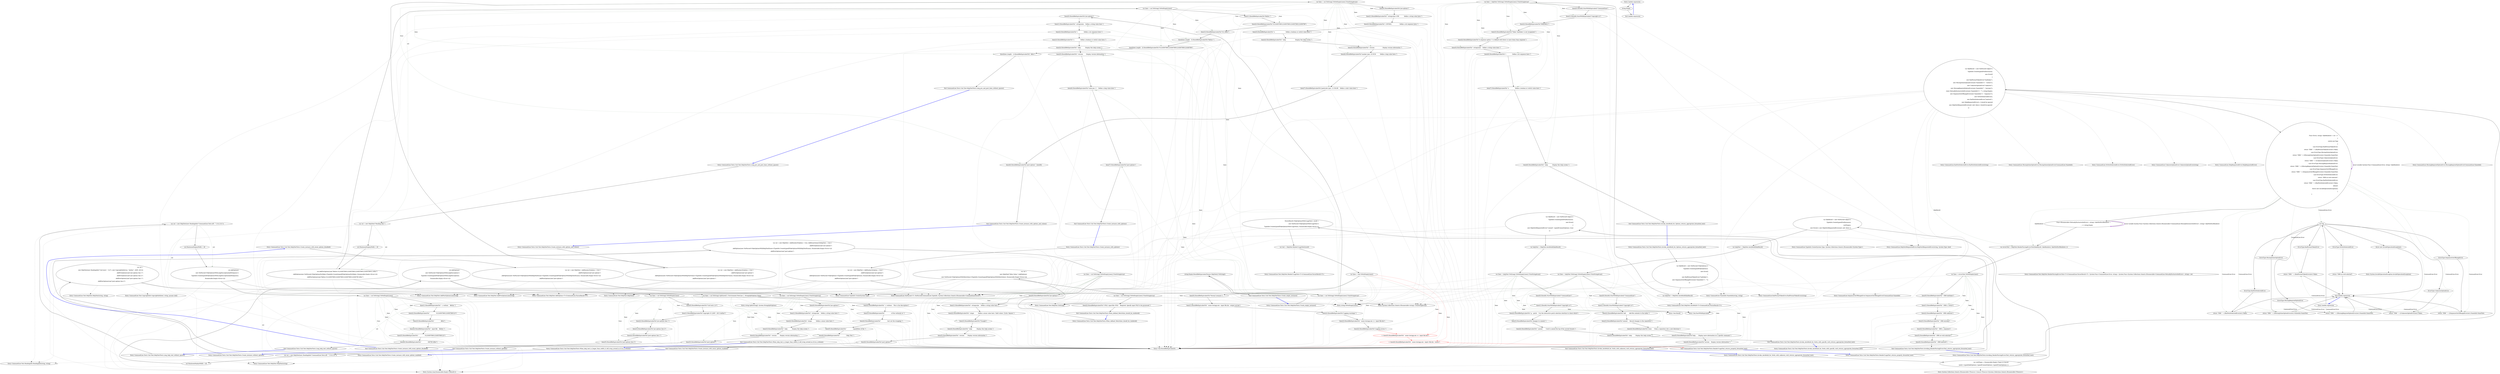 digraph  {
m1_50 [cluster="CommandLine.Tests.Unit.Text.HelpTextTests.Create_instance_with_enum_options_disabled()", file="HelpTextTests.cs", label="Entry CommandLine.Tests.Unit.Text.HelpTextTests.Create_instance_with_enum_options_disabled()", span="93-93"];
m1_51 [cluster="CommandLine.Tests.Unit.Text.HelpTextTests.Create_instance_with_enum_options_disabled()", file="HelpTextTests.cs", label="var sut = new HelpText { AddDashesToOption = true }\r\n                .AddPreOptionsLine(''pre-options'')\r\n                .AddOptions(new NotParsed<FakeOptionsWithHelpTextEnum>(TypeInfo.Create(typeof(FakeOptionsWithHelpTextEnum)), Enumerable.Empty<Error>()))\r\n                .AddPostOptionsLine(''post-options'')", span="97-100"];
m1_52 [cluster="CommandLine.Tests.Unit.Text.HelpTextTests.Create_instance_with_enum_options_disabled()", file="HelpTextTests.cs", label="var lines = sut.ToString().ToNotEmptyLines().TrimStringArray()", span="104-104"];
m1_53 [cluster="CommandLine.Tests.Unit.Text.HelpTextTests.Create_instance_with_enum_options_disabled()", file="HelpTextTests.cs", label="lines[0].ShouldBeEquivalentTo(''pre-options'')", span="105-105"];
m1_54 [cluster="CommandLine.Tests.Unit.Text.HelpTextTests.Create_instance_with_enum_options_disabled()", file="HelpTextTests.cs", label="lines[1].ShouldBeEquivalentTo(''--stringvalue    Define a string value here.'')", span="106-106"];
m1_55 [cluster="CommandLine.Tests.Unit.Text.HelpTextTests.Create_instance_with_enum_options_disabled()", file="HelpTextTests.cs", label="lines[2].ShouldBeEquivalentTo(''--shape          Define a enum value here.'')", span="107-107"];
m1_56 [cluster="CommandLine.Tests.Unit.Text.HelpTextTests.Create_instance_with_enum_options_disabled()", file="HelpTextTests.cs", label="lines[3].ShouldBeEquivalentTo(''--help           Display this help screen.'')", span="108-108"];
m1_57 [cluster="CommandLine.Tests.Unit.Text.HelpTextTests.Create_instance_with_enum_options_disabled()", file="HelpTextTests.cs", label="lines[4].ShouldBeEquivalentTo(''--version        Display version information.'')", span="109-109"];
m1_58 [cluster="CommandLine.Tests.Unit.Text.HelpTextTests.Create_instance_with_enum_options_disabled()", file="HelpTextTests.cs", label="lines[5].ShouldBeEquivalentTo(''post-options'')", span="110-110"];
m1_59 [cluster="CommandLine.Tests.Unit.Text.HelpTextTests.Create_instance_with_enum_options_disabled()", file="HelpTextTests.cs", label="Exit CommandLine.Tests.Unit.Text.HelpTextTests.Create_instance_with_enum_options_disabled()", span="93-93"];
m1_16 [cluster="CommandLine.Text.HelpText.HelpText(string, string)", file="HelpTextTests.cs", label="Entry CommandLine.Text.HelpText.HelpText(string, string)", span="82-82"];
m1_126 [cluster="CommandLine.Text.HelpText.RenderParsingErrorsText<T>(CommandLine.ParserResult<T>, System.Func<CommandLine.Error, string>, System.Func<System.Collections.Generic.IEnumerable<CommandLine.MutuallyExclusiveSetError>, string>, int)", file="HelpTextTests.cs", label="Entry CommandLine.Text.HelpText.RenderParsingErrorsText<T>(CommandLine.ParserResult<T>, System.Func<CommandLine.Error, string>, System.Func<System.Collections.Generic.IEnumerable<CommandLine.MutuallyExclusiveSetError>, string>, int)", span="403-403"];
m1_22 [cluster="CommandLine.Tests.Unit.Text.HelpTextTests.Create_instance_with_options()", file="HelpTextTests.cs", label="Entry CommandLine.Tests.Unit.Text.HelpTextTests.Create_instance_with_options()", span="46-46"];
m1_23 [cluster="CommandLine.Tests.Unit.Text.HelpTextTests.Create_instance_with_options()", file="HelpTextTests.cs", label="var sut = new HelpText { AddDashesToOption = true }\r\n                .AddPreOptionsLine(''pre-options'')\r\n                .AddOptions(new NotParsed<FakeOptions>(TypeInfo.Create(typeof(FakeOptions)), Enumerable.Empty<Error>()))\r\n                .AddPostOptionsLine(''post-options'')", span="50-53"];
m1_24 [cluster="CommandLine.Tests.Unit.Text.HelpTextTests.Create_instance_with_options()", file="HelpTextTests.cs", label="var lines = sut.ToString().ToNotEmptyLines().TrimStringArray()", span="57-57"];
m1_25 [cluster="CommandLine.Tests.Unit.Text.HelpTextTests.Create_instance_with_options()", file="HelpTextTests.cs", label="lines[0].ShouldBeEquivalentTo(''pre-options'')", span="58-58"];
m1_26 [cluster="CommandLine.Tests.Unit.Text.HelpTextTests.Create_instance_with_options()", file="HelpTextTests.cs", label="lines[1].ShouldBeEquivalentTo(''--stringvalue    Define a string value here.'')", span="59-59"];
m1_27 [cluster="CommandLine.Tests.Unit.Text.HelpTextTests.Create_instance_with_options()", file="HelpTextTests.cs", label="lines[2].ShouldBeEquivalentTo(''-i               Define a int sequence here.'')", span="60-60"];
m1_28 [cluster="CommandLine.Tests.Unit.Text.HelpTextTests.Create_instance_with_options()", file="HelpTextTests.cs", label="lines[3].ShouldBeEquivalentTo(''-x               Define a boolean or switch value here.'')", span="61-61"];
m1_29 [cluster="CommandLine.Tests.Unit.Text.HelpTextTests.Create_instance_with_options()", file="HelpTextTests.cs", label="lines[4].ShouldBeEquivalentTo(''--help           Display this help screen.'')", span="62-62"];
m1_30 [cluster="CommandLine.Tests.Unit.Text.HelpTextTests.Create_instance_with_options()", file="HelpTextTests.cs", label="lines[5].ShouldBeEquivalentTo(''--version        Display version information.'')", span="63-63"];
m1_31 [cluster="CommandLine.Tests.Unit.Text.HelpTextTests.Create_instance_with_options()", file="HelpTextTests.cs", label="lines[6].ShouldBeEquivalentTo(''value pos. 0     Define a long value here.'')", span="64-64"];
m1_32 [cluster="CommandLine.Tests.Unit.Text.HelpTextTests.Create_instance_with_options()", file="HelpTextTests.cs", label="lines[7].ShouldBeEquivalentTo(''post-options'')", span="65-65"];
m1_33 [cluster="CommandLine.Tests.Unit.Text.HelpTextTests.Create_instance_with_options()", file="HelpTextTests.cs", label="Exit CommandLine.Tests.Unit.Text.HelpTextTests.Create_instance_with_options()", span="46-46"];
m1_66 [cluster="CommandLine.Tests.Unit.Text.HelpTextTests.When_help_text_is_longer_than_width_it_will_wrap_around_as_if_in_a_column()", file="HelpTextTests.cs", label="Entry CommandLine.Tests.Unit.Text.HelpTextTests.When_help_text_is_longer_than_width_it_will_wrap_around_as_if_in_a_column()", span="131-131"];
m1_67 [cluster="CommandLine.Tests.Unit.Text.HelpTextTests.When_help_text_is_longer_than_width_it_will_wrap_around_as_if_in_a_column()", file="HelpTextTests.cs", label="var sut = new HelpText(new HeadingInfo(''CommandLine.Tests.dll'', ''1.9.4.131''))", span="135-135"];
m1_68 [cluster="CommandLine.Tests.Unit.Text.HelpTextTests.When_help_text_is_longer_than_width_it_will_wrap_around_as_if_in_a_column()", file="HelpTextTests.cs", label="sut.MaximumDisplayWidth = 40", span="136-136"];
m1_69 [cluster="CommandLine.Tests.Unit.Text.HelpTextTests.When_help_text_is_longer_than_width_it_will_wrap_around_as_if_in_a_column()", file="HelpTextTests.cs", label="sut.AddOptions(\r\n                new NotParsed<FakeOptionsWithLongDescription>(\r\n                    TypeInfo.Create(typeof(FakeOptionsWithLongDescription)),\r\n                    Enumerable.Empty<Error>()))", span="137-140"];
m1_70 [cluster="CommandLine.Tests.Unit.Text.HelpTextTests.When_help_text_is_longer_than_width_it_will_wrap_around_as_if_in_a_column()", file="HelpTextTests.cs", label="var lines = sut.ToString().Split(new[] { Environment.NewLine }, StringSplitOptions.None)", span="143-143"];
m1_71 [cluster="CommandLine.Tests.Unit.Text.HelpTextTests.When_help_text_is_longer_than_width_it_will_wrap_around_as_if_in_a_column()", file="HelpTextTests.cs", label="lines[2].ShouldBeEquivalentTo(''  v, verbose    This is the description'')", span="144-144"];
m1_72 [cluster="CommandLine.Tests.Unit.Text.HelpTextTests.When_help_text_is_longer_than_width_it_will_wrap_around_as_if_in_a_column()", file="HelpTextTests.cs", label="lines[3].ShouldBeEquivalentTo(''                of the verbosity to '')", span="146-146"];
m1_73 [cluster="CommandLine.Tests.Unit.Text.HelpTextTests.When_help_text_is_longer_than_width_it_will_wrap_around_as_if_in_a_column()", file="HelpTextTests.cs", label="lines[4].ShouldBeEquivalentTo(''                test out the wrapping '')", span="147-147"];
m1_74 [cluster="CommandLine.Tests.Unit.Text.HelpTextTests.When_help_text_is_longer_than_width_it_will_wrap_around_as_if_in_a_column()", file="HelpTextTests.cs", label="lines[5].ShouldBeEquivalentTo(''                capabilities of the '')", span="148-148"];
m1_75 [cluster="CommandLine.Tests.Unit.Text.HelpTextTests.When_help_text_is_longer_than_width_it_will_wrap_around_as_if_in_a_column()", file="HelpTextTests.cs", label="lines[6].ShouldBeEquivalentTo(''                Help Text.'')", span="149-149"];
m1_76 [cluster="CommandLine.Tests.Unit.Text.HelpTextTests.When_help_text_is_longer_than_width_it_will_wrap_around_as_if_in_a_column()", file="HelpTextTests.cs", label="Exit CommandLine.Tests.Unit.Text.HelpTextTests.When_help_text_is_longer_than_width_it_will_wrap_around_as_if_in_a_column()", span="131-131"];
m1_217 [cluster="CommandLine.Text.HelpText.RenderUsageText<T>(CommandLine.ParserResult<T>)", file="HelpTextTests.cs", label="Entry CommandLine.Text.HelpText.RenderUsageText<T>(CommandLine.ParserResult<T>)", span="439-439"];
m1_78 [cluster="CommandLine.Tests.Unit.Text.HelpTextTests.Long_help_text_without_spaces()", file="HelpTextTests.cs", label="Entry CommandLine.Tests.Unit.Text.HelpTextTests.Long_help_text_without_spaces()", span="154-154"];
m1_79 [cluster="CommandLine.Tests.Unit.Text.HelpTextTests.Long_help_text_without_spaces()", file="HelpTextTests.cs", label="var sut = new HelpText(new HeadingInfo(''CommandLine.Tests.dll'', ''1.9.4.131''))", span="158-158"];
m1_80 [cluster="CommandLine.Tests.Unit.Text.HelpTextTests.Long_help_text_without_spaces()", file="HelpTextTests.cs", label="sut.MaximumDisplayWidth = 40", span="159-159"];
m1_81 [cluster="CommandLine.Tests.Unit.Text.HelpTextTests.Long_help_text_without_spaces()", file="HelpTextTests.cs", label="sut.AddOptions(\r\n                new NotParsed<FakeOptionsWithLongDescriptionAndNoSpaces>(\r\n                    TypeInfo.Create(typeof(FakeOptionsWithLongDescriptionAndNoSpaces)),\r\n                    Enumerable.Empty<Error>()))", span="160-163"];
m1_82 [cluster="CommandLine.Tests.Unit.Text.HelpTextTests.Long_help_text_without_spaces()", file="HelpTextTests.cs", label="var lines = sut.ToString().ToNotEmptyLines()", span="166-166"];
m1_83 [cluster="CommandLine.Tests.Unit.Text.HelpTextTests.Long_help_text_without_spaces()", file="HelpTextTests.cs", label="lines[1].ShouldBeEquivalentTo(''  v, verbose    Before '')", span="167-167"];
m1_84 [cluster="CommandLine.Tests.Unit.Text.HelpTextTests.Long_help_text_without_spaces()", file="HelpTextTests.cs", label="lines[2].ShouldBeEquivalentTo(''                012345678901234567890123'')", span="168-168"];
m1_85 [cluster="CommandLine.Tests.Unit.Text.HelpTextTests.Long_help_text_without_spaces()", file="HelpTextTests.cs", label="lines[3].ShouldBeEquivalentTo(''                After'')", span="169-169"];
m1_86 [cluster="CommandLine.Tests.Unit.Text.HelpTextTests.Long_help_text_without_spaces()", file="HelpTextTests.cs", label="lines[4].ShouldBeEquivalentTo(''  input-file    Before '')", span="170-170"];
m1_87 [cluster="CommandLine.Tests.Unit.Text.HelpTextTests.Long_help_text_without_spaces()", file="HelpTextTests.cs", label="lines[5].ShouldBeEquivalentTo(''                012345678901234567890123'')", span="171-171"];
m1_88 [cluster="CommandLine.Tests.Unit.Text.HelpTextTests.Long_help_text_without_spaces()", file="HelpTextTests.cs", label="lines[6].ShouldBeEquivalentTo(''                456789 After'')", span="172-172"];
m1_89 [cluster="CommandLine.Tests.Unit.Text.HelpTextTests.Long_help_text_without_spaces()", file="HelpTextTests.cs", label="Exit CommandLine.Tests.Unit.Text.HelpTextTests.Long_help_text_without_spaces()", span="154-154"];
m1_190 [cluster="System.Collections.Generic.IEnumerable<TSource>.Concat<TSource>(System.Collections.Generic.IEnumerable<TSource>)", file="HelpTextTests.cs", label="Entry System.Collections.Generic.IEnumerable<TSource>.Concat<TSource>(System.Collections.Generic.IEnumerable<TSource>)", span="0-0"];
m1_116 [cluster="CommandLine.BadFormatTokenError.BadFormatTokenError(string)", file="HelpTextTests.cs", label="Entry CommandLine.BadFormatTokenError.BadFormatTokenError(string)", span="196-196"];
m1_149 [cluster="CommandLine.Tests.Unit.Text.HelpTextTests.Invoke_AutoBuild_for_Options_returns_appropriate_formatted_text()", file="HelpTextTests.cs", label="Entry CommandLine.Tests.Unit.Text.HelpTextTests.Invoke_AutoBuild_for_Options_returns_appropriate_formatted_text()", span="260-260"];
m1_150 [cluster="CommandLine.Tests.Unit.Text.HelpTextTests.Invoke_AutoBuild_for_Options_returns_appropriate_formatted_text()", file="HelpTextTests.cs", label="var fakeResult = new NotParsed<FakeOptions>(\r\n                TypeInfo.Create(typeof(FakeOptions)),\r\n                new Error[]\r\n                    {\r\n                        new BadFormatTokenError(''badtoken''),\r\n                        new SequenceOutOfRangeError(new NameInfo(''i'', ''''))\r\n                    })", span="263-269"];
m1_151 [cluster="CommandLine.Tests.Unit.Text.HelpTextTests.Invoke_AutoBuild_for_Options_returns_appropriate_formatted_text()", file="HelpTextTests.cs", label="var helpText = HelpText.AutoBuild(fakeResult)", span="272-272"];
m1_152 [cluster="CommandLine.Tests.Unit.Text.HelpTextTests.Invoke_AutoBuild_for_Options_returns_appropriate_formatted_text()", file="HelpTextTests.cs", label="var lines = helpText.ToString().ToNotEmptyLines().TrimStringArray()", span="275-275"];
m1_153 [cluster="CommandLine.Tests.Unit.Text.HelpTextTests.Invoke_AutoBuild_for_Options_returns_appropriate_formatted_text()", file="HelpTextTests.cs", label="lines[0].Should().StartWithEquivalent(''CommandLine'')", span="276-276"];
m1_154 [cluster="CommandLine.Tests.Unit.Text.HelpTextTests.Invoke_AutoBuild_for_Options_returns_appropriate_formatted_text()", file="HelpTextTests.cs", label="lines[1].Should().StartWithEquivalent(''Copyright (c)'')", span="277-277"];
m1_155 [cluster="CommandLine.Tests.Unit.Text.HelpTextTests.Invoke_AutoBuild_for_Options_returns_appropriate_formatted_text()", file="HelpTextTests.cs", label="lines[2].ShouldBeEquivalentTo(''ERROR(S):'')", span="278-278"];
m1_156 [cluster="CommandLine.Tests.Unit.Text.HelpTextTests.Invoke_AutoBuild_for_Options_returns_appropriate_formatted_text()", file="HelpTextTests.cs", label="lines[3].ShouldBeEquivalentTo(''Token 'badtoken' is not recognized.'')", span="279-279"];
m1_157 [cluster="CommandLine.Tests.Unit.Text.HelpTextTests.Invoke_AutoBuild_for_Options_returns_appropriate_formatted_text()", file="HelpTextTests.cs", label="lines[4].ShouldBeEquivalentTo(''A sequence option 'i' is defined with fewer or more items than required.'')", span="280-280"];
m1_158 [cluster="CommandLine.Tests.Unit.Text.HelpTextTests.Invoke_AutoBuild_for_Options_returns_appropriate_formatted_text()", file="HelpTextTests.cs", label="lines[5].ShouldBeEquivalentTo(''--stringvalue    Define a string value here.'')", span="281-281"];
m1_159 [cluster="CommandLine.Tests.Unit.Text.HelpTextTests.Invoke_AutoBuild_for_Options_returns_appropriate_formatted_text()", file="HelpTextTests.cs", label="lines[6].ShouldBeEquivalentTo(''-i               Define a int sequence here.'')", span="282-282"];
m1_160 [cluster="CommandLine.Tests.Unit.Text.HelpTextTests.Invoke_AutoBuild_for_Options_returns_appropriate_formatted_text()", file="HelpTextTests.cs", label="lines[7].ShouldBeEquivalentTo(''-x               Define a boolean or switch value here.'')", span="283-283"];
m1_161 [cluster="CommandLine.Tests.Unit.Text.HelpTextTests.Invoke_AutoBuild_for_Options_returns_appropriate_formatted_text()", file="HelpTextTests.cs", label="lines[8].ShouldBeEquivalentTo(''--help           Display this help screen.'')", span="284-284"];
m1_162 [cluster="CommandLine.Tests.Unit.Text.HelpTextTests.Invoke_AutoBuild_for_Options_returns_appropriate_formatted_text()", file="HelpTextTests.cs", label="Exit CommandLine.Tests.Unit.Text.HelpTextTests.Invoke_AutoBuild_for_Options_returns_appropriate_formatted_text()", span="260-260"];
m1_192 [cluster="CommandLine.Tests.Unit.Text.HelpTextTests.Create_instance_with_options_and_values()", file="HelpTextTests.cs", label="Entry CommandLine.Tests.Unit.Text.HelpTextTests.Create_instance_with_options_and_values()", span="342-342"];
m1_193 [cluster="CommandLine.Tests.Unit.Text.HelpTextTests.Create_instance_with_options_and_values()", file="HelpTextTests.cs", label="var sut = new HelpText { AddDashesToOption = true }\r\n                .AddPreOptionsLine(''pre-options'')\r\n                .AddOptions(new NotParsed<FakeOptionsWithHelpTextValue>(TypeInfo.Create(typeof(FakeOptionsWithHelpTextValue)), Enumerable.Empty<Error>()))\r\n                .AddPostOptionsLine(''post-options'')", span="346-349"];
m1_194 [cluster="CommandLine.Tests.Unit.Text.HelpTextTests.Create_instance_with_options_and_values()", file="HelpTextTests.cs", label="var lines = sut.ToString().ToNotEmptyLines().TrimStringArray()", span="353-353"];
m1_195 [cluster="CommandLine.Tests.Unit.Text.HelpTextTests.Create_instance_with_options_and_values()", file="HelpTextTests.cs", label="lines[0].ShouldBeEquivalentTo(''pre-options'')", span="354-354"];
m1_196 [cluster="CommandLine.Tests.Unit.Text.HelpTextTests.Create_instance_with_options_and_values()", file="HelpTextTests.cs", label="lines[1].ShouldBeEquivalentTo(''--stringvalue=STR            Define a string value here.'')", span="355-355"];
m1_197 [cluster="CommandLine.Tests.Unit.Text.HelpTextTests.Create_instance_with_options_and_values()", file="HelpTextTests.cs", label="lines[2].ShouldBeEquivalentTo(''-i INTSEQ                    Define a int sequence here.'')", span="356-356"];
m1_198 [cluster="CommandLine.Tests.Unit.Text.HelpTextTests.Create_instance_with_options_and_values()", file="HelpTextTests.cs", label="lines[3].ShouldBeEquivalentTo(''-x                           Define a boolean or switch value here.'')", span="357-357"];
m1_199 [cluster="CommandLine.Tests.Unit.Text.HelpTextTests.Create_instance_with_options_and_values()", file="HelpTextTests.cs", label="lines[4].ShouldBeEquivalentTo(''--help                       Display this help screen.'')", span="358-358"];
m1_200 [cluster="CommandLine.Tests.Unit.Text.HelpTextTests.Create_instance_with_options_and_values()", file="HelpTextTests.cs", label="lines[5].ShouldBeEquivalentTo(''--version                    Display version information.'')", span="359-359"];
m1_201 [cluster="CommandLine.Tests.Unit.Text.HelpTextTests.Create_instance_with_options_and_values()", file="HelpTextTests.cs", label="lines[6].ShouldBeEquivalentTo(''number (pos. 0) NUM          Define a long value here.'')", span="360-360"];
m1_202 [cluster="CommandLine.Tests.Unit.Text.HelpTextTests.Create_instance_with_options_and_values()", file="HelpTextTests.cs", label="lines[7].ShouldBeEquivalentTo(''paintcolor (pos. 1) COLOR    Define a color value here.'')", span="361-361"];
m1_203 [cluster="CommandLine.Tests.Unit.Text.HelpTextTests.Create_instance_with_options_and_values()", file="HelpTextTests.cs", label="lines[8].ShouldBeEquivalentTo(''post-options'', lines[8])", span="362-362"];
m1_204 [cluster="CommandLine.Tests.Unit.Text.HelpTextTests.Create_instance_with_options_and_values()", file="HelpTextTests.cs", label="Exit CommandLine.Tests.Unit.Text.HelpTextTests.Create_instance_with_options_and_values()", span="342-342"];
m1_39 [cluster="CommandLine.Tests.Unit.Text.HelpTextTests.Create_instance_with_enum_options_enabled()", file="HelpTextTests.cs", label="Entry CommandLine.Tests.Unit.Text.HelpTextTests.Create_instance_with_enum_options_enabled()", span="70-70"];
m1_40 [cluster="CommandLine.Tests.Unit.Text.HelpTextTests.Create_instance_with_enum_options_enabled()", file="HelpTextTests.cs", label="var sut = new HelpText { AddDashesToOption = true, AddEnumValuesToHelpText = true }\r\n                .AddPreOptionsLine(''pre-options'')\r\n                .AddOptions(new NotParsed<FakeOptionsWithHelpTextEnum>(TypeInfo.Create(typeof(FakeOptionsWithHelpTextEnum)), Enumerable.Empty<Error>()))\r\n                .AddPostOptionsLine(''post-options'')", span="74-77"];
m1_41 [cluster="CommandLine.Tests.Unit.Text.HelpTextTests.Create_instance_with_enum_options_enabled()", file="HelpTextTests.cs", label="var lines = sut.ToString().ToNotEmptyLines().TrimStringArray()", span="81-81"];
m1_42 [cluster="CommandLine.Tests.Unit.Text.HelpTextTests.Create_instance_with_enum_options_enabled()", file="HelpTextTests.cs", label="lines[0].ShouldBeEquivalentTo(''pre-options'')", span="82-82"];
m1_43 [cluster="CommandLine.Tests.Unit.Text.HelpTextTests.Create_instance_with_enum_options_enabled()", file="HelpTextTests.cs", label="lines[1].ShouldBeEquivalentTo(''--stringvalue    Define a string value here.'')", span="83-83"];
m1_44 [cluster="CommandLine.Tests.Unit.Text.HelpTextTests.Create_instance_with_enum_options_enabled()", file="HelpTextTests.cs", label="lines[2].ShouldBeEquivalentTo(''--shape          Define a enum value here. Valid values: Circle, Square,'')", span="84-84"];
m1_45 [cluster="CommandLine.Tests.Unit.Text.HelpTextTests.Create_instance_with_enum_options_enabled()", file="HelpTextTests.cs", label="lines[3].ShouldBeEquivalentTo(''Triangle'')", span="85-85"];
m1_46 [cluster="CommandLine.Tests.Unit.Text.HelpTextTests.Create_instance_with_enum_options_enabled()", file="HelpTextTests.cs", label="lines[4].ShouldBeEquivalentTo(''--help           Display this help screen.'')", span="86-86"];
m1_47 [cluster="CommandLine.Tests.Unit.Text.HelpTextTests.Create_instance_with_enum_options_enabled()", file="HelpTextTests.cs", label="lines[5].ShouldBeEquivalentTo(''--version        Display version information.'')", span="87-87"];
m1_48 [cluster="CommandLine.Tests.Unit.Text.HelpTextTests.Create_instance_with_enum_options_enabled()", file="HelpTextTests.cs", label="lines[6].ShouldBeEquivalentTo(''post-options'')", span="88-88"];
m1_49 [cluster="CommandLine.Tests.Unit.Text.HelpTextTests.Create_instance_with_enum_options_enabled()", file="HelpTextTests.cs", label="Exit CommandLine.Tests.Unit.Text.HelpTextTests.Create_instance_with_enum_options_enabled()", span="70-70"];
m1_120 [cluster="CommandLine.MissingRequiredOptionError.MissingRequiredOptionError(CommandLine.NameInfo)", file="HelpTextTests.cs", label="Entry CommandLine.MissingRequiredOptionError.MissingRequiredOptionError(CommandLine.NameInfo)", span="291-291"];
m1_90 [cluster="CommandLine.Tests.Unit.Text.HelpTextTests.Long_pre_and_post_lines_without_spaces()", file="HelpTextTests.cs", label="Entry CommandLine.Tests.Unit.Text.HelpTextTests.Long_pre_and_post_lines_without_spaces()", span="177-177"];
m1_91 [cluster="CommandLine.Tests.Unit.Text.HelpTextTests.Long_pre_and_post_lines_without_spaces()", file="HelpTextTests.cs", label="var sut = new HelpText(''Heading Info.'')", span="181-181"];
m1_92 [cluster="CommandLine.Tests.Unit.Text.HelpTextTests.Long_pre_and_post_lines_without_spaces()", file="HelpTextTests.cs", label="sut.MaximumDisplayWidth = 40", span="182-182"];
m1_93 [cluster="CommandLine.Tests.Unit.Text.HelpTextTests.Long_pre_and_post_lines_without_spaces()", file="HelpTextTests.cs", label="sut.AddPreOptionsLine(''Before 0123456789012345678901234567890123456789012 After'')\r\n                .AddOptions(new NotParsed<FakeOptionsForHelp>(TypeInfo.Create(typeof(FakeOptionsForHelp)), Enumerable.Empty<Error>()))\r\n                .AddPostOptionsLine(''Before 0123456789012345678901234567890123456789 After'')", span="183-185"];
m1_94 [cluster="CommandLine.Tests.Unit.Text.HelpTextTests.Long_pre_and_post_lines_without_spaces()", file="HelpTextTests.cs", label="var lines = sut.ToString().ToNotEmptyLines()", span="188-188"];
m1_95 [cluster="CommandLine.Tests.Unit.Text.HelpTextTests.Long_pre_and_post_lines_without_spaces()", file="HelpTextTests.cs", label="lines[1].ShouldBeEquivalentTo(''Before '')", span="189-189"];
m1_96 [cluster="CommandLine.Tests.Unit.Text.HelpTextTests.Long_pre_and_post_lines_without_spaces()", file="HelpTextTests.cs", label="lines[2].ShouldBeEquivalentTo(''0123456789012345678901234567890123456789'')", span="190-190"];
m1_97 [cluster="CommandLine.Tests.Unit.Text.HelpTextTests.Long_pre_and_post_lines_without_spaces()", file="HelpTextTests.cs", label="lines[3].ShouldBeEquivalentTo(''012 After'')", span="191-191"];
m1_98 [cluster="CommandLine.Tests.Unit.Text.HelpTextTests.Long_pre_and_post_lines_without_spaces()", file="HelpTextTests.cs", label="lines[lines.Length - 3].ShouldBeEquivalentTo(''Before '')", span="192-192"];
m1_99 [cluster="CommandLine.Tests.Unit.Text.HelpTextTests.Long_pre_and_post_lines_without_spaces()", file="HelpTextTests.cs", label="lines[lines.Length - 2].ShouldBeEquivalentTo(''0123456789012345678901234567890123456789'')", span="193-193"];
m1_100 [cluster="CommandLine.Tests.Unit.Text.HelpTextTests.Long_pre_and_post_lines_without_spaces()", file="HelpTextTests.cs", label="lines[lines.Length - 1].ShouldBeEquivalentTo('' After'')", span="194-194"];
m1_101 [cluster="CommandLine.Tests.Unit.Text.HelpTextTests.Long_pre_and_post_lines_without_spaces()", file="HelpTextTests.cs", label="Exit CommandLine.Tests.Unit.Text.HelpTextTests.Long_pre_and_post_lines_without_spaces()", span="177-177"];
m1_177 [cluster="CommandLine.Tests.Unit.Text.HelpTextTests.Invoke_AutoBuild_for_Verbs_with_unknown_verb_returns_appropriate_formatted_text()", file="HelpTextTests.cs", label="Entry CommandLine.Tests.Unit.Text.HelpTextTests.Invoke_AutoBuild_for_Verbs_with_unknown_verb_returns_appropriate_formatted_text()", span="315-315"];
m1_178 [cluster="CommandLine.Tests.Unit.Text.HelpTextTests.Invoke_AutoBuild_for_Verbs_with_unknown_verb_returns_appropriate_formatted_text()", file="HelpTextTests.cs", label="var verbTypes = Enumerable.Empty<Type>().Concat(\r\n                new[] { typeof(AddOptions), typeof(CommitOptions), typeof(CloneOptions) })", span="318-319"];
m1_179 [cluster="CommandLine.Tests.Unit.Text.HelpTextTests.Invoke_AutoBuild_for_Verbs_with_unknown_verb_returns_appropriate_formatted_text()", file="HelpTextTests.cs", label="var fakeResult = new NotParsed<object>(\r\n                TypeInfo.Create(typeof(NullInstance),\r\n                    verbTypes),\r\n                new Error[] { new HelpVerbRequestedError(null, null, false) })", span="320-323"];
m1_180 [cluster="CommandLine.Tests.Unit.Text.HelpTextTests.Invoke_AutoBuild_for_Verbs_with_unknown_verb_returns_appropriate_formatted_text()", file="HelpTextTests.cs", label="var helpText = HelpText.AutoBuild(fakeResult)", span="326-326"];
m1_181 [cluster="CommandLine.Tests.Unit.Text.HelpTextTests.Invoke_AutoBuild_for_Verbs_with_unknown_verb_returns_appropriate_formatted_text()", file="HelpTextTests.cs", label="var lines = helpText.ToString().ToNotEmptyLines().TrimStringArray()", span="329-329"];
m1_182 [cluster="CommandLine.Tests.Unit.Text.HelpTextTests.Invoke_AutoBuild_for_Verbs_with_unknown_verb_returns_appropriate_formatted_text()", file="HelpTextTests.cs", label="lines[0].Should().StartWithEquivalent(''CommandLine'')", span="331-331"];
m1_183 [cluster="CommandLine.Tests.Unit.Text.HelpTextTests.Invoke_AutoBuild_for_Verbs_with_unknown_verb_returns_appropriate_formatted_text()", file="HelpTextTests.cs", label="lines[1].Should().StartWithEquivalent(''Copyright (c)'')", span="332-332"];
m1_184 [cluster="CommandLine.Tests.Unit.Text.HelpTextTests.Invoke_AutoBuild_for_Verbs_with_unknown_verb_returns_appropriate_formatted_text()", file="HelpTextTests.cs", label="lines[2].ShouldBeEquivalentTo(''add        Add file contents to the index.'')", span="333-333"];
m1_185 [cluster="CommandLine.Tests.Unit.Text.HelpTextTests.Invoke_AutoBuild_for_Verbs_with_unknown_verb_returns_appropriate_formatted_text()", file="HelpTextTests.cs", label="lines[3].ShouldBeEquivalentTo(''commit     Record changes to the repository.'')", span="334-334"];
m1_186 [cluster="CommandLine.Tests.Unit.Text.HelpTextTests.Invoke_AutoBuild_for_Verbs_with_unknown_verb_returns_appropriate_formatted_text()", file="HelpTextTests.cs", label="lines[4].ShouldBeEquivalentTo(''clone      Clone a repository into a new directory.'')", span="335-335"];
m1_187 [cluster="CommandLine.Tests.Unit.Text.HelpTextTests.Invoke_AutoBuild_for_Verbs_with_unknown_verb_returns_appropriate_formatted_text()", file="HelpTextTests.cs", label="lines[5].ShouldBeEquivalentTo(''help       Display more information on a specific command.'')", span="336-336"];
m1_188 [cluster="CommandLine.Tests.Unit.Text.HelpTextTests.Invoke_AutoBuild_for_Verbs_with_unknown_verb_returns_appropriate_formatted_text()", file="HelpTextTests.cs", label="lines[6].ShouldBeEquivalentTo(''version    Display version information.'')", span="337-337"];
m1_189 [cluster="CommandLine.Tests.Unit.Text.HelpTextTests.Invoke_AutoBuild_for_Verbs_with_unknown_verb_returns_appropriate_formatted_text()", file="HelpTextTests.cs", label="Exit CommandLine.Tests.Unit.Text.HelpTextTests.Invoke_AutoBuild_for_Verbs_with_unknown_verb_returns_appropriate_formatted_text()", span="315-315"];
m1_0 [cluster="CommandLine.Tests.Unit.Text.HelpTextTests.Create_empty_instance()", file="HelpTextTests.cs", label="Entry CommandLine.Tests.Unit.Text.HelpTextTests.Create_empty_instance()", span="16-16"];
m1_1 [cluster="CommandLine.Tests.Unit.Text.HelpTextTests.Create_empty_instance()", file="HelpTextTests.cs", label="string.Empty.ShouldBeEquivalentTo(new HelpText().ToString())", span="18-18"];
m1_2 [cluster="CommandLine.Tests.Unit.Text.HelpTextTests.Create_empty_instance()", file="HelpTextTests.cs", label="Exit CommandLine.Tests.Unit.Text.HelpTextTests.Create_empty_instance()", span="16-16"];
m1_145 [cluster="System.InvalidOperationException.InvalidOperationException()", file="HelpTextTests.cs", label="Entry System.InvalidOperationException.InvalidOperationException()", span="0-0"];
m1_36 [cluster="System.Linq.Enumerable.Empty<TResult>()", file="HelpTextTests.cs", label="Entry System.Linq.Enumerable.Empty<TResult>()", span="0-0"];
m1_38 [cluster="System.Collections.Generic.IEnumerable<string>.TrimStringArray()", file="HelpTextTests.cs", label="Entry System.Collections.Generic.IEnumerable<string>.TrimStringArray()", span="15-15"];
m1_34 [cluster="CommandLine.NotParsed<T>.NotParsed(CommandLine.TypeInfo, System.Collections.Generic.IEnumerable<CommandLine.Error>)", file="HelpTextTests.cs", label="Entry CommandLine.NotParsed<T>.NotParsed(CommandLine.TypeInfo, System.Collections.Generic.IEnumerable<CommandLine.Error>)", span="163-163"];
m1_123 [cluster="CommandLine.BadVerbSelectedError.BadVerbSelectedError(string)", file="HelpTextTests.cs", label="Entry CommandLine.BadVerbSelectedError.BadVerbSelectedError(string)", span="357-357"];
m1_3 [cluster="CommandLine.Text.HelpText.HelpText()", file="HelpTextTests.cs", label="Entry CommandLine.Text.HelpText.HelpText()", span="36-36"];
m1_60 [cluster="CommandLine.Tests.Unit.Text.HelpTextTests.When_defined_MetaValue_should_be_rendered()", file="HelpTextTests.cs", label="Entry CommandLine.Tests.Unit.Text.HelpTextTests.When_defined_MetaValue_should_be_rendered()", span="115-115"];
m1_61 [cluster="CommandLine.Tests.Unit.Text.HelpTextTests.When_defined_MetaValue_should_be_rendered()", file="HelpTextTests.cs", label="var sut =\r\n                new HelpText(''Meta Value.'').AddOptions(\r\n                    new NotParsed<FakeOptionsWithMetaValue>(TypeInfo.Create(typeof(FakeOptionsWithMetaValue)), Enumerable.Empty<Error>()))", span="119-121"];
m1_62 [cluster="CommandLine.Tests.Unit.Text.HelpTextTests.When_defined_MetaValue_should_be_rendered()", file="HelpTextTests.cs", label="var lines = sut.ToString().ToNotEmptyLines().TrimStringArray()", span="124-124"];
m1_63 [cluster="CommandLine.Tests.Unit.Text.HelpTextTests.When_defined_MetaValue_should_be_rendered()", file="HelpTextTests.cs", label="lines[2].ShouldBeEquivalentTo(''i FILE, input-file=FILE    Required. Specify input FILE to be processed.'')", span="126-126"];
m1_64 [cluster="CommandLine.Tests.Unit.Text.HelpTextTests.When_defined_MetaValue_should_be_rendered()", file="HelpTextTests.cs", label="Exit CommandLine.Tests.Unit.Text.HelpTextTests.When_defined_MetaValue_should_be_rendered()", span="115-115"];
m1_19 [cluster="CommandLine.Text.HelpText.AddPreOptionsLine(string)", file="HelpTextTests.cs", label="Entry CommandLine.Text.HelpText.AddPreOptionsLine(string)", span="316-316"];
m1_125 [cluster="CommandLine.HelpVerbRequestedError.HelpVerbRequestedError(string, System.Type, bool)", file="HelpTextTests.cs", label="Entry CommandLine.HelpVerbRequestedError.HelpVerbRequestedError(string, System.Type, bool)", span="383-383"];
m1_205 [cluster="CommandLine.Tests.Unit.Text.HelpTextTests.RenderUsageText_returns_properly_formatted_text()", file="HelpTextTests.cs", label="Entry CommandLine.Tests.Unit.Text.HelpTextTests.RenderUsageText_returns_properly_formatted_text()", span="367-367"];
m1_206 [cluster="CommandLine.Tests.Unit.Text.HelpTextTests.RenderUsageText_returns_properly_formatted_text()", file="HelpTextTests.cs", label="ParserResult<FakeOptionsWithUsageText> result =\r\n                new NotParsed<FakeOptionsWithUsageText>(\r\n                    TypeInfo.Create(typeof(FakeOptionsWithUsageText)), Enumerable.Empty<Error>())", span="370-372"];
m1_207 [cluster="CommandLine.Tests.Unit.Text.HelpTextTests.RenderUsageText_returns_properly_formatted_text()", file="HelpTextTests.cs", label="var text = HelpText.RenderUsageText(result)", span="375-375"];
m1_208 [cluster="CommandLine.Tests.Unit.Text.HelpTextTests.RenderUsageText_returns_properly_formatted_text()", file="HelpTextTests.cs", label="var lines = text.ToNotEmptyLines()", span="378-378"];
m1_209 [cluster="CommandLine.Tests.Unit.Text.HelpTextTests.RenderUsageText_returns_properly_formatted_text()", file="HelpTextTests.cs", label="lines[0].ShouldBeEquivalentTo(''Normal scenario:'')", span="381-381"];
m1_210 [cluster="CommandLine.Tests.Unit.Text.HelpTextTests.RenderUsageText_returns_properly_formatted_text()", file="HelpTextTests.cs", label="lines[1].ShouldBeEquivalentTo(''  mono testapp.exe --input file.bin --output out.bin'')", span="382-382"];
m1_211 [cluster="CommandLine.Tests.Unit.Text.HelpTextTests.RenderUsageText_returns_properly_formatted_text()", file="HelpTextTests.cs", label="lines[2].ShouldBeEquivalentTo(''Logging warnings:'')", span="383-383"];
m1_212 [cluster="CommandLine.Tests.Unit.Text.HelpTextTests.RenderUsageText_returns_properly_formatted_text()", file="HelpTextTests.cs", label="lines[3].ShouldBeEquivalentTo(''  mono testapp.exe -w --input file.bin'')", span="384-384"];
m1_213 [cluster="CommandLine.Tests.Unit.Text.HelpTextTests.RenderUsageText_returns_properly_formatted_text()", file="HelpTextTests.cs", label="lines[4].ShouldBeEquivalentTo(''Logging errors:'')", span="385-385"];
m1_214 [cluster="CommandLine.Tests.Unit.Text.HelpTextTests.RenderUsageText_returns_properly_formatted_text()", color=red, community=0, file="HelpTextTests.cs", label="-1: lines[5].ShouldBeEquivalentTo(''  mono testapp.exe -w --input file.bin'')", span="386-386"];
m1_215 [cluster="CommandLine.Tests.Unit.Text.HelpTextTests.RenderUsageText_returns_properly_formatted_text()", color=red, community=0, file="HelpTextTests.cs", label="-1: lines[6].ShouldBeEquivalentTo(''  mono testapp.exe --input=file.bin --warns'')", span="387-387"];
m1_216 [cluster="CommandLine.Tests.Unit.Text.HelpTextTests.RenderUsageText_returns_properly_formatted_text()", file="HelpTextTests.cs", label="Exit CommandLine.Tests.Unit.Text.HelpTextTests.RenderUsageText_returns_properly_formatted_text()", span="367-367"];
m1_121 [cluster="CommandLine.SequenceOutOfRangeError.SequenceOutOfRangeError(CommandLine.NameInfo)", file="HelpTextTests.cs", label="Entry CommandLine.SequenceOutOfRangeError.SequenceOutOfRangeError(CommandLine.NameInfo)", span="335-335"];
m1_37 [cluster="CommandLine.Text.HelpText.AddOptions<T>(CommandLine.ParserResult<T>)", file="HelpTextTests.cs", label="Entry CommandLine.Text.HelpText.AddOptions<T>(CommandLine.ParserResult<T>)", span="336-336"];
m1_146 [cluster="lambda expression", file="HelpTextTests.cs", label="Entry lambda expression", span="241-241"];
m1_128 [cluster="lambda expression", file="HelpTextTests.cs", label="err.Tag", span="220-220"];
m1_130 [cluster="lambda expression", file="HelpTextTests.cs", label="return ''ERR '' + ((BadFormatTokenError)err).Token;", span="223-223"];
m1_132 [cluster="lambda expression", file="HelpTextTests.cs", label="return ''ERR '' + ((MissingValueOptionError)err).NameInfo.NameText;", span="225-225"];
m1_134 [cluster="lambda expression", file="HelpTextTests.cs", label="return ''ERR '' + ((UnknownOptionError)err).Token;", span="227-227"];
m1_136 [cluster="lambda expression", file="HelpTextTests.cs", label="return ''ERR '' + ((MissingRequiredOptionError)err).NameInfo.NameText;", span="229-229"];
m1_138 [cluster="lambda expression", file="HelpTextTests.cs", label="return ''ERR '' + ((SequenceOutOfRangeError)err).NameInfo.NameText;", span="231-231"];
m1_142 [cluster="lambda expression", file="HelpTextTests.cs", label="return ''ERR '' + ((BadVerbSelectedError)err).Token;", span="235-235"];
m1_127 [cluster="lambda expression", file="HelpTextTests.cs", label="Entry lambda expression", span="218-239"];
m1_129 [cluster="lambda expression", file="HelpTextTests.cs", label="ErrorType.BadFormatTokenError", span="222-222"];
m1_131 [cluster="lambda expression", file="HelpTextTests.cs", label="ErrorType.MissingValueOptionError", span="224-224"];
m1_133 [cluster="lambda expression", file="HelpTextTests.cs", label="ErrorType.UnknownOptionError", span="226-226"];
m1_135 [cluster="lambda expression", file="HelpTextTests.cs", label="ErrorType.MissingRequiredOptionError", span="228-228"];
m1_137 [cluster="lambda expression", file="HelpTextTests.cs", label="ErrorType.SequenceOutOfRangeError", span="230-230"];
m1_139 [cluster="lambda expression", file="HelpTextTests.cs", label="ErrorType.NoVerbSelectedError", span="232-232"];
m1_141 [cluster="lambda expression", file="HelpTextTests.cs", label="ErrorType.BadVerbSelectedError", span="234-234"];
m1_143 [cluster="lambda expression", file="HelpTextTests.cs", label="throw new InvalidOperationException();", span="237-237"];
m1_140 [cluster="lambda expression", file="HelpTextTests.cs", label="return ''ERR no-verb-selected'';", span="233-233"];
m1_144 [cluster="lambda expression", file="HelpTextTests.cs", label="Exit lambda expression", span="218-239"];
m1_147 [cluster="lambda expression", file="HelpTextTests.cs", label="string.Empty", span="241-241"];
m1_148 [cluster="lambda expression", file="HelpTextTests.cs", label="Exit lambda expression", span="241-241"];
m1_191 [cluster="CommandLine.TypeInfo.Create(System.Type, System.Collections.Generic.IEnumerable<System.Type>)", file="HelpTextTests.cs", label="Entry CommandLine.TypeInfo.Create(System.Type, System.Collections.Generic.IEnumerable<System.Type>)", span="34-34"];
m1_35 [cluster="CommandLine.TypeInfo.Create(System.Type)", file="HelpTextTests.cs", label="Entry CommandLine.TypeInfo.Create(System.Type)", span="29-29"];
m1_65 [cluster="CommandLine.Text.HelpText.HelpText(string)", file="HelpTextTests.cs", label="Entry CommandLine.Text.HelpText.HelpText(string)", span="59-59"];
m1_117 [cluster="CommandLine.MissingValueOptionError.MissingValueOptionError(CommandLine.NameInfo)", file="HelpTextTests.cs", label="Entry CommandLine.MissingValueOptionError.MissingValueOptionError(CommandLine.NameInfo)", span="269-269"];
m1_164 [cluster="Unk.Should", file="HelpTextTests.cs", label="Entry Unk.Should", span=""];
m1_4 [cluster="CommandLine.Text.HelpText.ToString()", file="HelpTextTests.cs", label="Entry CommandLine.Text.HelpText.ToString()", span="496-496"];
m1_165 [cluster="Unk.StartWithEquivalent", file="HelpTextTests.cs", label="Entry Unk.StartWithEquivalent", span=""];
m1_163 [cluster="CommandLine.Text.HelpText.AutoBuild<T>(CommandLine.ParserResult<T>)", file="HelpTextTests.cs", label="Entry CommandLine.Text.HelpText.AutoBuild<T>(CommandLine.ParserResult<T>)", span="251-251"];
m1_122 [cluster="CommandLine.NoVerbSelectedError.NoVerbSelectedError()", file="HelpTextTests.cs", label="Entry CommandLine.NoVerbSelectedError.NoVerbSelectedError()", span="421-421"];
m1_17 [cluster="CommandLine.Text.HeadingInfo.HeadingInfo(string, string)", file="HelpTextTests.cs", label="Entry CommandLine.Text.HeadingInfo.HeadingInfo(string, string)", span="27-27"];
m1_119 [cluster="CommandLine.UnknownOptionError.UnknownOptionError(string)", file="HelpTextTests.cs", label="Entry CommandLine.UnknownOptionError.UnknownOptionError(string)", span="280-280"];
m1_18 [cluster="CommandLine.Text.CopyrightInfo.CopyrightInfo(bool, string, params int[])", file="HelpTextTests.cs", label="Entry CommandLine.Text.CopyrightInfo.CopyrightInfo(bool, string, params int[])", span="60-60"];
m1_20 [cluster="CommandLine.Text.HelpText.AddPostOptionsLine(string)", file="HelpTextTests.cs", label="Entry CommandLine.Text.HelpText.AddPostOptionsLine(string)", span="326-326"];
m1_21 [cluster="string.ToNotEmptyLines()", file="HelpTextTests.cs", label="Entry string.ToNotEmptyLines()", span="10-10"];
m1_118 [cluster="CommandLine.NameInfo.NameInfo(string, string)", file="HelpTextTests.cs", label="Entry CommandLine.NameInfo.NameInfo(string, string)", span="20-20"];
m1_6 [cluster="CommandLine.Tests.Unit.Text.HelpTextTests.Create_instance_without_options()", file="HelpTextTests.cs", label="Entry CommandLine.Tests.Unit.Text.HelpTextTests.Create_instance_without_options()", span="22-22"];
m1_7 [cluster="CommandLine.Tests.Unit.Text.HelpTextTests.Create_instance_without_options()", file="HelpTextTests.cs", label="var sut =\r\n                new HelpText(new HeadingInfo(''Unit-tests'', ''2.0''), new CopyrightInfo(true, ''Author'', 2005, 2013))\r\n                    .AddPreOptionsLine(''pre-options line 1'')\r\n                    .AddPreOptionsLine(''pre-options line 2'')\r\n                    .AddPostOptionsLine(''post-options line 1'')\r\n                    .AddPostOptionsLine(''post-options line 2'')", span="26-31"];
m1_8 [cluster="CommandLine.Tests.Unit.Text.HelpTextTests.Create_instance_without_options()", file="HelpTextTests.cs", label="var lines = sut.ToString().ToNotEmptyLines()", span="34-34"];
m1_9 [cluster="CommandLine.Tests.Unit.Text.HelpTextTests.Create_instance_without_options()", file="HelpTextTests.cs", label="lines[0].ShouldBeEquivalentTo(''Unit-tests 2.0'')", span="36-36"];
m1_10 [cluster="CommandLine.Tests.Unit.Text.HelpTextTests.Create_instance_without_options()", file="HelpTextTests.cs", label="lines[1].ShouldBeEquivalentTo(''Copyright (C) 2005 - 2013 Author'')", span="37-37"];
m1_11 [cluster="CommandLine.Tests.Unit.Text.HelpTextTests.Create_instance_without_options()", file="HelpTextTests.cs", label="lines[2].ShouldBeEquivalentTo(''pre-options line 1'')", span="38-38"];
m1_12 [cluster="CommandLine.Tests.Unit.Text.HelpTextTests.Create_instance_without_options()", file="HelpTextTests.cs", label="lines[3].ShouldBeEquivalentTo(''pre-options line 2'')", span="39-39"];
m1_13 [cluster="CommandLine.Tests.Unit.Text.HelpTextTests.Create_instance_without_options()", file="HelpTextTests.cs", label="lines[4].ShouldBeEquivalentTo(''post-options line 1'')", span="40-40"];
m1_14 [cluster="CommandLine.Tests.Unit.Text.HelpTextTests.Create_instance_without_options()", file="HelpTextTests.cs", label="lines[5].ShouldBeEquivalentTo(''post-options line 2'')", span="41-41"];
m1_15 [cluster="CommandLine.Tests.Unit.Text.HelpTextTests.Create_instance_without_options()", file="HelpTextTests.cs", label="Exit CommandLine.Tests.Unit.Text.HelpTextTests.Create_instance_without_options()", span="22-22"];
m1_102 [cluster="CommandLine.Tests.Unit.Text.HelpTextTests.Invoking_RenderParsingErrorsText_returns_appropriate_formatted_text()", file="HelpTextTests.cs", label="Entry CommandLine.Tests.Unit.Text.HelpTextTests.Invoking_RenderParsingErrorsText_returns_appropriate_formatted_text()", span="200-200"];
m1_103 [cluster="CommandLine.Tests.Unit.Text.HelpTextTests.Invoking_RenderParsingErrorsText_returns_appropriate_formatted_text()", file="HelpTextTests.cs", label="var fakeResult = new NotParsed<object>(\r\n                TypeInfo.Create(typeof(NullInstance)),\r\n                new Error[]\r\n                    {\r\n                        new BadFormatTokenError(''badtoken''),\r\n                        new MissingValueOptionError(new NameInfo(''x'', ''switch'')),\r\n                        new UnknownOptionError(''unknown''),\r\n                        new MissingRequiredOptionError(new NameInfo('''', ''missing'')),\r\n                        //new MutuallyExclusiveSetError(new NameInfo(''z'', ''''), string.Empty),\r\n                        new SequenceOutOfRangeError(new NameInfo(''s'', ''sequence'')),\r\n                        new NoVerbSelectedError(),\r\n                        new BadVerbSelectedError(''badverb''),\r\n                        new HelpRequestedError(), // should be ignored\r\n                        new HelpVerbRequestedError(null, null, false) // should be ignored \r\n                    })", span="203-217"];
m1_104 [cluster="CommandLine.Tests.Unit.Text.HelpTextTests.Invoking_RenderParsingErrorsText_returns_appropriate_formatted_text()", file="HelpTextTests.cs", label="Func<Error, string> fakeRenderer = err =>\r\n                {\r\n                    switch (err.Tag)\r\n                    {\r\n                        case ErrorType.BadFormatTokenError:\r\n                            return ''ERR '' + ((BadFormatTokenError)err).Token;\r\n                        case ErrorType.MissingValueOptionError:\r\n                            return ''ERR '' + ((MissingValueOptionError)err).NameInfo.NameText;\r\n                        case ErrorType.UnknownOptionError:\r\n                            return ''ERR '' + ((UnknownOptionError)err).Token;\r\n                        case ErrorType.MissingRequiredOptionError:\r\n                            return ''ERR '' + ((MissingRequiredOptionError)err).NameInfo.NameText;\r\n                        case ErrorType.SequenceOutOfRangeError:\r\n                            return ''ERR '' + ((SequenceOutOfRangeError)err).NameInfo.NameText;\r\n                        case ErrorType.NoVerbSelectedError:\r\n                            return ''ERR no-verb-selected'';\r\n                        case ErrorType.BadVerbSelectedError:\r\n                            return ''ERR '' + ((BadVerbSelectedError)err).Token;\r\n                        default:\r\n                            throw new InvalidOperationException();\r\n                    }\r\n                }", span="218-239"];
m1_106 [cluster="CommandLine.Tests.Unit.Text.HelpTextTests.Invoking_RenderParsingErrorsText_returns_appropriate_formatted_text()", file="HelpTextTests.cs", label="var errorsText = HelpText.RenderParsingErrorsText(fakeResult, fakeRenderer, fakeMutExclRenderer, 2)", span="244-244"];
m1_105 [cluster="CommandLine.Tests.Unit.Text.HelpTextTests.Invoking_RenderParsingErrorsText_returns_appropriate_formatted_text()", file="HelpTextTests.cs", label="Func<IEnumerable<MutuallyExclusiveSetError>, string> fakeMutExclRenderer =\r\n                _ => string.Empty", span="240-241"];
m1_107 [cluster="CommandLine.Tests.Unit.Text.HelpTextTests.Invoking_RenderParsingErrorsText_returns_appropriate_formatted_text()", file="HelpTextTests.cs", label="var lines = errorsText.ToNotEmptyLines()", span="247-247"];
m1_108 [cluster="CommandLine.Tests.Unit.Text.HelpTextTests.Invoking_RenderParsingErrorsText_returns_appropriate_formatted_text()", file="HelpTextTests.cs", label="lines[0].ShouldBeEquivalentTo(''  ERR badtoken'')", span="249-249"];
m1_109 [cluster="CommandLine.Tests.Unit.Text.HelpTextTests.Invoking_RenderParsingErrorsText_returns_appropriate_formatted_text()", file="HelpTextTests.cs", label="lines[1].ShouldBeEquivalentTo(''  ERR x, switch'')", span="250-250"];
m1_110 [cluster="CommandLine.Tests.Unit.Text.HelpTextTests.Invoking_RenderParsingErrorsText_returns_appropriate_formatted_text()", file="HelpTextTests.cs", label="lines[2].ShouldBeEquivalentTo(''  ERR unknown'')", span="251-251"];
m1_111 [cluster="CommandLine.Tests.Unit.Text.HelpTextTests.Invoking_RenderParsingErrorsText_returns_appropriate_formatted_text()", file="HelpTextTests.cs", label="lines[3].ShouldBeEquivalentTo(''  ERR missing'')", span="252-252"];
m1_112 [cluster="CommandLine.Tests.Unit.Text.HelpTextTests.Invoking_RenderParsingErrorsText_returns_appropriate_formatted_text()", file="HelpTextTests.cs", label="lines[4].ShouldBeEquivalentTo(''  ERR s, sequence'')", span="253-253"];
m1_113 [cluster="CommandLine.Tests.Unit.Text.HelpTextTests.Invoking_RenderParsingErrorsText_returns_appropriate_formatted_text()", file="HelpTextTests.cs", label="lines[5].ShouldBeEquivalentTo(''  ERR no-verb-selected'')", span="254-254"];
m1_114 [cluster="CommandLine.Tests.Unit.Text.HelpTextTests.Invoking_RenderParsingErrorsText_returns_appropriate_formatted_text()", file="HelpTextTests.cs", label="lines[6].ShouldBeEquivalentTo(''  ERR badverb'')", span="255-255"];
m1_115 [cluster="CommandLine.Tests.Unit.Text.HelpTextTests.Invoking_RenderParsingErrorsText_returns_appropriate_formatted_text()", file="HelpTextTests.cs", label="Exit CommandLine.Tests.Unit.Text.HelpTextTests.Invoking_RenderParsingErrorsText_returns_appropriate_formatted_text()", span="200-200"];
m1_166 [cluster="CommandLine.Tests.Unit.Text.HelpTextTests.Invoke_AutoBuild_for_Verbs_with_specific_verb_returns_appropriate_formatted_text()", file="HelpTextTests.cs", label="Entry CommandLine.Tests.Unit.Text.HelpTextTests.Invoke_AutoBuild_for_Verbs_with_specific_verb_returns_appropriate_formatted_text()", span="289-289"];
m1_167 [cluster="CommandLine.Tests.Unit.Text.HelpTextTests.Invoke_AutoBuild_for_Verbs_with_specific_verb_returns_appropriate_formatted_text()", file="HelpTextTests.cs", label="var fakeResult = new NotParsed<object>(\r\n                TypeInfo.Create(typeof(NullInstance)),\r\n                new Error[]\r\n                    {\r\n                        new HelpVerbRequestedError(''commit'', typeof(CommitOptions), true)\r\n                    })", span="292-297"];
m1_168 [cluster="CommandLine.Tests.Unit.Text.HelpTextTests.Invoke_AutoBuild_for_Verbs_with_specific_verb_returns_appropriate_formatted_text()", file="HelpTextTests.cs", label="var helpText = HelpText.AutoBuild(fakeResult)", span="300-300"];
m1_169 [cluster="CommandLine.Tests.Unit.Text.HelpTextTests.Invoke_AutoBuild_for_Verbs_with_specific_verb_returns_appropriate_formatted_text()", file="HelpTextTests.cs", label="var lines = helpText.ToString().ToNotEmptyLines().TrimStringArray()", span="303-303"];
m1_170 [cluster="CommandLine.Tests.Unit.Text.HelpTextTests.Invoke_AutoBuild_for_Verbs_with_specific_verb_returns_appropriate_formatted_text()", file="HelpTextTests.cs", label="lines[0].Should().StartWithEquivalent(''CommandLine'')", span="305-305"];
m1_171 [cluster="CommandLine.Tests.Unit.Text.HelpTextTests.Invoke_AutoBuild_for_Verbs_with_specific_verb_returns_appropriate_formatted_text()", file="HelpTextTests.cs", label="lines[1].Should().StartWithEquivalent(''Copyright (c)'')", span="306-306"];
m1_172 [cluster="CommandLine.Tests.Unit.Text.HelpTextTests.Invoke_AutoBuild_for_Verbs_with_specific_verb_returns_appropriate_formatted_text()", file="HelpTextTests.cs", label="lines[2].ShouldBeEquivalentTo(''-p, --patch    Use the interactive patch selection interface to chose which'')", span="307-307"];
m1_173 [cluster="CommandLine.Tests.Unit.Text.HelpTextTests.Invoke_AutoBuild_for_Verbs_with_specific_verb_returns_appropriate_formatted_text()", file="HelpTextTests.cs", label="lines[3].ShouldBeEquivalentTo(''changes to commit.'')", span="308-308"];
m1_174 [cluster="CommandLine.Tests.Unit.Text.HelpTextTests.Invoke_AutoBuild_for_Verbs_with_specific_verb_returns_appropriate_formatted_text()", file="HelpTextTests.cs", label="lines[4].ShouldBeEquivalentTo(''--amend        Used to amend the tip of the current branch.'')", span="309-309"];
m1_175 [cluster="CommandLine.Tests.Unit.Text.HelpTextTests.Invoke_AutoBuild_for_Verbs_with_specific_verb_returns_appropriate_formatted_text()", file="HelpTextTests.cs", label="lines[5].ShouldBeEquivalentTo(''--help         Display this help screen.'')", span="310-310"];
m1_176 [cluster="CommandLine.Tests.Unit.Text.HelpTextTests.Invoke_AutoBuild_for_Verbs_with_specific_verb_returns_appropriate_formatted_text()", file="HelpTextTests.cs", label="Exit CommandLine.Tests.Unit.Text.HelpTextTests.Invoke_AutoBuild_for_Verbs_with_specific_verb_returns_appropriate_formatted_text()", span="289-289"];
m1_124 [cluster="CommandLine.HelpRequestedError.HelpRequestedError()", file="HelpTextTests.cs", label="Entry CommandLine.HelpRequestedError.HelpRequestedError()", span="368-368"];
m1_77 [cluster="string.Split(string[], System.StringSplitOptions)", file="HelpTextTests.cs", label="Entry string.Split(string[], System.StringSplitOptions)", span="0-0"];
m1_5 [cluster="Unk.ShouldBeEquivalentTo", file="HelpTextTests.cs", label="Entry Unk.ShouldBeEquivalentTo", span=""];
m1_50 -> m1_51  [key=0, style=solid];
m1_51 -> m1_52  [key=0, style=solid];
m1_51 -> m1_3  [key=2, style=dotted];
m1_51 -> m1_19  [key=2, style=dotted];
m1_51 -> m1_34  [key=2, style=dotted];
m1_51 -> m1_35  [key=2, style=dotted];
m1_51 -> m1_36  [key=2, style=dotted];
m1_51 -> m1_37  [key=2, style=dotted];
m1_51 -> m1_20  [key=2, style=dotted];
m1_52 -> m1_53  [key=0, style=solid];
m1_52 -> m1_4  [key=2, style=dotted];
m1_52 -> m1_21  [key=2, style=dotted];
m1_52 -> m1_38  [key=2, style=dotted];
m1_52 -> m1_54  [color=darkseagreen4, key=1, label=lines, style=dashed];
m1_52 -> m1_55  [color=darkseagreen4, key=1, label=lines, style=dashed];
m1_52 -> m1_56  [color=darkseagreen4, key=1, label=lines, style=dashed];
m1_52 -> m1_57  [color=darkseagreen4, key=1, label=lines, style=dashed];
m1_52 -> m1_58  [color=darkseagreen4, key=1, label=lines, style=dashed];
m1_53 -> m1_54  [key=0, style=solid];
m1_53 -> m1_5  [key=2, style=dotted];
m1_54 -> m1_55  [key=0, style=solid];
m1_54 -> m1_5  [key=2, style=dotted];
m1_55 -> m1_56  [key=0, style=solid];
m1_55 -> m1_5  [key=2, style=dotted];
m1_56 -> m1_57  [key=0, style=solid];
m1_56 -> m1_5  [key=2, style=dotted];
m1_57 -> m1_58  [key=0, style=solid];
m1_57 -> m1_5  [key=2, style=dotted];
m1_58 -> m1_59  [key=0, style=solid];
m1_58 -> m1_5  [key=2, style=dotted];
m1_59 -> m1_50  [color=blue, key=0, style=bold];
m1_22 -> m1_23  [key=0, style=solid];
m1_23 -> m1_24  [key=0, style=solid];
m1_23 -> m1_3  [key=2, style=dotted];
m1_23 -> m1_19  [key=2, style=dotted];
m1_23 -> m1_34  [key=2, style=dotted];
m1_23 -> m1_35  [key=2, style=dotted];
m1_23 -> m1_36  [key=2, style=dotted];
m1_23 -> m1_37  [key=2, style=dotted];
m1_23 -> m1_20  [key=2, style=dotted];
m1_24 -> m1_25  [key=0, style=solid];
m1_24 -> m1_4  [key=2, style=dotted];
m1_24 -> m1_21  [key=2, style=dotted];
m1_24 -> m1_38  [key=2, style=dotted];
m1_24 -> m1_26  [color=darkseagreen4, key=1, label=lines, style=dashed];
m1_24 -> m1_27  [color=darkseagreen4, key=1, label=lines, style=dashed];
m1_24 -> m1_28  [color=darkseagreen4, key=1, label=lines, style=dashed];
m1_24 -> m1_29  [color=darkseagreen4, key=1, label=lines, style=dashed];
m1_24 -> m1_30  [color=darkseagreen4, key=1, label=lines, style=dashed];
m1_24 -> m1_31  [color=darkseagreen4, key=1, label=lines, style=dashed];
m1_24 -> m1_32  [color=darkseagreen4, key=1, label=lines, style=dashed];
m1_25 -> m1_26  [key=0, style=solid];
m1_25 -> m1_5  [key=2, style=dotted];
m1_26 -> m1_27  [key=0, style=solid];
m1_26 -> m1_5  [key=2, style=dotted];
m1_27 -> m1_28  [key=0, style=solid];
m1_27 -> m1_5  [key=2, style=dotted];
m1_28 -> m1_29  [key=0, style=solid];
m1_28 -> m1_5  [key=2, style=dotted];
m1_29 -> m1_30  [key=0, style=solid];
m1_29 -> m1_5  [key=2, style=dotted];
m1_30 -> m1_31  [key=0, style=solid];
m1_30 -> m1_5  [key=2, style=dotted];
m1_31 -> m1_32  [key=0, style=solid];
m1_31 -> m1_5  [key=2, style=dotted];
m1_32 -> m1_33  [key=0, style=solid];
m1_32 -> m1_5  [key=2, style=dotted];
m1_33 -> m1_22  [color=blue, key=0, style=bold];
m1_66 -> m1_67  [key=0, style=solid];
m1_67 -> m1_68  [key=0, style=solid];
m1_67 -> m1_65  [key=2, style=dotted];
m1_67 -> m1_17  [key=2, style=dotted];
m1_67 -> m1_69  [color=darkseagreen4, key=1, label=sut, style=dashed];
m1_67 -> m1_70  [color=darkseagreen4, key=1, label=sut, style=dashed];
m1_68 -> m1_69  [key=0, style=solid];
m1_69 -> m1_70  [key=0, style=solid];
m1_69 -> m1_34  [key=2, style=dotted];
m1_69 -> m1_35  [key=2, style=dotted];
m1_69 -> m1_36  [key=2, style=dotted];
m1_69 -> m1_37  [key=2, style=dotted];
m1_70 -> m1_71  [key=0, style=solid];
m1_70 -> m1_4  [key=2, style=dotted];
m1_70 -> m1_77  [key=2, style=dotted];
m1_70 -> m1_72  [color=darkseagreen4, key=1, label=lines, style=dashed];
m1_70 -> m1_73  [color=darkseagreen4, key=1, label=lines, style=dashed];
m1_70 -> m1_74  [color=darkseagreen4, key=1, label=lines, style=dashed];
m1_70 -> m1_75  [color=darkseagreen4, key=1, label=lines, style=dashed];
m1_71 -> m1_72  [key=0, style=solid];
m1_71 -> m1_5  [key=2, style=dotted];
m1_72 -> m1_73  [key=0, style=solid];
m1_72 -> m1_5  [key=2, style=dotted];
m1_73 -> m1_74  [key=0, style=solid];
m1_73 -> m1_5  [key=2, style=dotted];
m1_74 -> m1_75  [key=0, style=solid];
m1_74 -> m1_5  [key=2, style=dotted];
m1_75 -> m1_76  [key=0, style=solid];
m1_75 -> m1_5  [key=2, style=dotted];
m1_76 -> m1_66  [color=blue, key=0, style=bold];
m1_78 -> m1_79  [key=0, style=solid];
m1_79 -> m1_80  [key=0, style=solid];
m1_79 -> m1_65  [key=2, style=dotted];
m1_79 -> m1_17  [key=2, style=dotted];
m1_79 -> m1_81  [color=darkseagreen4, key=1, label=sut, style=dashed];
m1_79 -> m1_82  [color=darkseagreen4, key=1, label=sut, style=dashed];
m1_80 -> m1_81  [key=0, style=solid];
m1_81 -> m1_82  [key=0, style=solid];
m1_81 -> m1_34  [key=2, style=dotted];
m1_81 -> m1_35  [key=2, style=dotted];
m1_81 -> m1_36  [key=2, style=dotted];
m1_81 -> m1_37  [key=2, style=dotted];
m1_82 -> m1_83  [key=0, style=solid];
m1_82 -> m1_4  [key=2, style=dotted];
m1_82 -> m1_21  [key=2, style=dotted];
m1_82 -> m1_84  [color=darkseagreen4, key=1, label=lines, style=dashed];
m1_82 -> m1_85  [color=darkseagreen4, key=1, label=lines, style=dashed];
m1_82 -> m1_86  [color=darkseagreen4, key=1, label=lines, style=dashed];
m1_82 -> m1_87  [color=darkseagreen4, key=1, label=lines, style=dashed];
m1_82 -> m1_88  [color=darkseagreen4, key=1, label=lines, style=dashed];
m1_83 -> m1_84  [key=0, style=solid];
m1_83 -> m1_5  [key=2, style=dotted];
m1_84 -> m1_85  [key=0, style=solid];
m1_84 -> m1_5  [key=2, style=dotted];
m1_85 -> m1_86  [key=0, style=solid];
m1_85 -> m1_5  [key=2, style=dotted];
m1_86 -> m1_87  [key=0, style=solid];
m1_86 -> m1_5  [key=2, style=dotted];
m1_87 -> m1_88  [key=0, style=solid];
m1_87 -> m1_5  [key=2, style=dotted];
m1_88 -> m1_89  [key=0, style=solid];
m1_88 -> m1_5  [key=2, style=dotted];
m1_89 -> m1_78  [color=blue, key=0, style=bold];
m1_149 -> m1_150  [key=0, style=solid];
m1_150 -> m1_151  [key=0, style=solid];
m1_150 -> m1_34  [key=2, style=dotted];
m1_150 -> m1_35  [key=2, style=dotted];
m1_150 -> m1_116  [key=2, style=dotted];
m1_150 -> m1_121  [key=2, style=dotted];
m1_150 -> m1_118  [key=2, style=dotted];
m1_151 -> m1_152  [key=0, style=solid];
m1_151 -> m1_163  [key=2, style=dotted];
m1_152 -> m1_153  [key=0, style=solid];
m1_152 -> m1_4  [key=2, style=dotted];
m1_152 -> m1_21  [key=2, style=dotted];
m1_152 -> m1_38  [key=2, style=dotted];
m1_152 -> m1_154  [color=darkseagreen4, key=1, label=lines, style=dashed];
m1_152 -> m1_155  [color=darkseagreen4, key=1, label=lines, style=dashed];
m1_152 -> m1_156  [color=darkseagreen4, key=1, label=lines, style=dashed];
m1_152 -> m1_157  [color=darkseagreen4, key=1, label=lines, style=dashed];
m1_152 -> m1_158  [color=darkseagreen4, key=1, label=lines, style=dashed];
m1_152 -> m1_159  [color=darkseagreen4, key=1, label=lines, style=dashed];
m1_152 -> m1_160  [color=darkseagreen4, key=1, label=lines, style=dashed];
m1_152 -> m1_161  [color=darkseagreen4, key=1, label=lines, style=dashed];
m1_153 -> m1_154  [key=0, style=solid];
m1_153 -> m1_164  [key=2, style=dotted];
m1_153 -> m1_165  [key=2, style=dotted];
m1_154 -> m1_155  [key=0, style=solid];
m1_154 -> m1_164  [key=2, style=dotted];
m1_154 -> m1_165  [key=2, style=dotted];
m1_155 -> m1_156  [key=0, style=solid];
m1_155 -> m1_5  [key=2, style=dotted];
m1_156 -> m1_157  [key=0, style=solid];
m1_156 -> m1_5  [key=2, style=dotted];
m1_157 -> m1_158  [key=0, style=solid];
m1_157 -> m1_5  [key=2, style=dotted];
m1_158 -> m1_159  [key=0, style=solid];
m1_158 -> m1_5  [key=2, style=dotted];
m1_159 -> m1_160  [key=0, style=solid];
m1_159 -> m1_5  [key=2, style=dotted];
m1_160 -> m1_161  [key=0, style=solid];
m1_160 -> m1_5  [key=2, style=dotted];
m1_161 -> m1_162  [key=0, style=solid];
m1_161 -> m1_5  [key=2, style=dotted];
m1_162 -> m1_149  [color=blue, key=0, style=bold];
m1_192 -> m1_193  [key=0, style=solid];
m1_193 -> m1_194  [key=0, style=solid];
m1_193 -> m1_3  [key=2, style=dotted];
m1_193 -> m1_19  [key=2, style=dotted];
m1_193 -> m1_34  [key=2, style=dotted];
m1_193 -> m1_35  [key=2, style=dotted];
m1_193 -> m1_36  [key=2, style=dotted];
m1_193 -> m1_37  [key=2, style=dotted];
m1_193 -> m1_20  [key=2, style=dotted];
m1_194 -> m1_195  [key=0, style=solid];
m1_194 -> m1_4  [key=2, style=dotted];
m1_194 -> m1_21  [key=2, style=dotted];
m1_194 -> m1_38  [key=2, style=dotted];
m1_194 -> m1_196  [color=darkseagreen4, key=1, label=lines, style=dashed];
m1_194 -> m1_197  [color=darkseagreen4, key=1, label=lines, style=dashed];
m1_194 -> m1_198  [color=darkseagreen4, key=1, label=lines, style=dashed];
m1_194 -> m1_199  [color=darkseagreen4, key=1, label=lines, style=dashed];
m1_194 -> m1_200  [color=darkseagreen4, key=1, label=lines, style=dashed];
m1_194 -> m1_201  [color=darkseagreen4, key=1, label=lines, style=dashed];
m1_194 -> m1_202  [color=darkseagreen4, key=1, label=lines, style=dashed];
m1_194 -> m1_203  [color=darkseagreen4, key=1, label=lines, style=dashed];
m1_195 -> m1_196  [key=0, style=solid];
m1_195 -> m1_5  [key=2, style=dotted];
m1_196 -> m1_197  [key=0, style=solid];
m1_196 -> m1_5  [key=2, style=dotted];
m1_197 -> m1_198  [key=0, style=solid];
m1_197 -> m1_5  [key=2, style=dotted];
m1_198 -> m1_199  [key=0, style=solid];
m1_198 -> m1_5  [key=2, style=dotted];
m1_199 -> m1_200  [key=0, style=solid];
m1_199 -> m1_5  [key=2, style=dotted];
m1_200 -> m1_201  [key=0, style=solid];
m1_200 -> m1_5  [key=2, style=dotted];
m1_201 -> m1_202  [key=0, style=solid];
m1_201 -> m1_5  [key=2, style=dotted];
m1_202 -> m1_203  [key=0, style=solid];
m1_202 -> m1_5  [key=2, style=dotted];
m1_203 -> m1_204  [key=0, style=solid];
m1_203 -> m1_5  [key=2, style=dotted];
m1_204 -> m1_192  [color=blue, key=0, style=bold];
m1_39 -> m1_40  [key=0, style=solid];
m1_40 -> m1_41  [key=0, style=solid];
m1_40 -> m1_3  [key=2, style=dotted];
m1_40 -> m1_19  [key=2, style=dotted];
m1_40 -> m1_34  [key=2, style=dotted];
m1_40 -> m1_35  [key=2, style=dotted];
m1_40 -> m1_36  [key=2, style=dotted];
m1_40 -> m1_37  [key=2, style=dotted];
m1_40 -> m1_20  [key=2, style=dotted];
m1_41 -> m1_42  [key=0, style=solid];
m1_41 -> m1_4  [key=2, style=dotted];
m1_41 -> m1_21  [key=2, style=dotted];
m1_41 -> m1_38  [key=2, style=dotted];
m1_41 -> m1_43  [color=darkseagreen4, key=1, label=lines, style=dashed];
m1_41 -> m1_44  [color=darkseagreen4, key=1, label=lines, style=dashed];
m1_41 -> m1_45  [color=darkseagreen4, key=1, label=lines, style=dashed];
m1_41 -> m1_46  [color=darkseagreen4, key=1, label=lines, style=dashed];
m1_41 -> m1_47  [color=darkseagreen4, key=1, label=lines, style=dashed];
m1_41 -> m1_48  [color=darkseagreen4, key=1, label=lines, style=dashed];
m1_42 -> m1_43  [key=0, style=solid];
m1_42 -> m1_5  [key=2, style=dotted];
m1_43 -> m1_44  [key=0, style=solid];
m1_43 -> m1_5  [key=2, style=dotted];
m1_44 -> m1_45  [key=0, style=solid];
m1_44 -> m1_5  [key=2, style=dotted];
m1_45 -> m1_46  [key=0, style=solid];
m1_45 -> m1_5  [key=2, style=dotted];
m1_46 -> m1_47  [key=0, style=solid];
m1_46 -> m1_5  [key=2, style=dotted];
m1_47 -> m1_48  [key=0, style=solid];
m1_47 -> m1_5  [key=2, style=dotted];
m1_48 -> m1_49  [key=0, style=solid];
m1_48 -> m1_5  [key=2, style=dotted];
m1_49 -> m1_39  [color=blue, key=0, style=bold];
m1_90 -> m1_91  [key=0, style=solid];
m1_91 -> m1_92  [key=0, style=solid];
m1_91 -> m1_65  [key=2, style=dotted];
m1_91 -> m1_93  [color=darkseagreen4, key=1, label=sut, style=dashed];
m1_91 -> m1_94  [color=darkseagreen4, key=1, label=sut, style=dashed];
m1_92 -> m1_93  [key=0, style=solid];
m1_93 -> m1_94  [key=0, style=solid];
m1_93 -> m1_19  [key=2, style=dotted];
m1_93 -> m1_34  [key=2, style=dotted];
m1_93 -> m1_35  [key=2, style=dotted];
m1_93 -> m1_36  [key=2, style=dotted];
m1_93 -> m1_37  [key=2, style=dotted];
m1_93 -> m1_20  [key=2, style=dotted];
m1_94 -> m1_95  [key=0, style=solid];
m1_94 -> m1_4  [key=2, style=dotted];
m1_94 -> m1_21  [key=2, style=dotted];
m1_94 -> m1_96  [color=darkseagreen4, key=1, label=lines, style=dashed];
m1_94 -> m1_97  [color=darkseagreen4, key=1, label=lines, style=dashed];
m1_94 -> m1_98  [color=darkseagreen4, key=1, label=lines, style=dashed];
m1_94 -> m1_99  [color=darkseagreen4, key=1, label=lines, style=dashed];
m1_94 -> m1_100  [color=darkseagreen4, key=1, label=lines, style=dashed];
m1_95 -> m1_96  [key=0, style=solid];
m1_95 -> m1_5  [key=2, style=dotted];
m1_96 -> m1_97  [key=0, style=solid];
m1_96 -> m1_5  [key=2, style=dotted];
m1_97 -> m1_98  [key=0, style=solid];
m1_97 -> m1_5  [key=2, style=dotted];
m1_98 -> m1_99  [key=0, style=solid];
m1_98 -> m1_5  [key=2, style=dotted];
m1_99 -> m1_100  [key=0, style=solid];
m1_99 -> m1_5  [key=2, style=dotted];
m1_100 -> m1_101  [key=0, style=solid];
m1_100 -> m1_5  [key=2, style=dotted];
m1_101 -> m1_90  [color=blue, key=0, style=bold];
m1_177 -> m1_178  [key=0, style=solid];
m1_178 -> m1_179  [key=0, style=solid];
m1_178 -> m1_36  [key=2, style=dotted];
m1_178 -> m1_190  [key=2, style=dotted];
m1_179 -> m1_180  [key=0, style=solid];
m1_179 -> m1_34  [key=2, style=dotted];
m1_179 -> m1_191  [key=2, style=dotted];
m1_179 -> m1_125  [key=2, style=dotted];
m1_180 -> m1_181  [key=0, style=solid];
m1_180 -> m1_163  [key=2, style=dotted];
m1_181 -> m1_182  [key=0, style=solid];
m1_181 -> m1_4  [key=2, style=dotted];
m1_181 -> m1_21  [key=2, style=dotted];
m1_181 -> m1_38  [key=2, style=dotted];
m1_181 -> m1_183  [color=darkseagreen4, key=1, label=lines, style=dashed];
m1_181 -> m1_184  [color=darkseagreen4, key=1, label=lines, style=dashed];
m1_181 -> m1_185  [color=darkseagreen4, key=1, label=lines, style=dashed];
m1_181 -> m1_186  [color=darkseagreen4, key=1, label=lines, style=dashed];
m1_181 -> m1_187  [color=darkseagreen4, key=1, label=lines, style=dashed];
m1_181 -> m1_188  [color=darkseagreen4, key=1, label=lines, style=dashed];
m1_182 -> m1_183  [key=0, style=solid];
m1_182 -> m1_164  [key=2, style=dotted];
m1_182 -> m1_165  [key=2, style=dotted];
m1_183 -> m1_184  [key=0, style=solid];
m1_183 -> m1_164  [key=2, style=dotted];
m1_183 -> m1_165  [key=2, style=dotted];
m1_184 -> m1_185  [key=0, style=solid];
m1_184 -> m1_5  [key=2, style=dotted];
m1_185 -> m1_186  [key=0, style=solid];
m1_185 -> m1_5  [key=2, style=dotted];
m1_186 -> m1_187  [key=0, style=solid];
m1_186 -> m1_5  [key=2, style=dotted];
m1_187 -> m1_188  [key=0, style=solid];
m1_187 -> m1_5  [key=2, style=dotted];
m1_188 -> m1_189  [key=0, style=solid];
m1_188 -> m1_5  [key=2, style=dotted];
m1_189 -> m1_177  [color=blue, key=0, style=bold];
m1_0 -> m1_1  [key=0, style=solid];
m1_1 -> m1_2  [key=0, style=solid];
m1_1 -> m1_3  [key=2, style=dotted];
m1_1 -> m1_4  [key=2, style=dotted];
m1_1 -> m1_5  [key=2, style=dotted];
m1_2 -> m1_0  [color=blue, key=0, style=bold];
m1_60 -> m1_61  [key=0, style=solid];
m1_61 -> m1_62  [key=0, style=solid];
m1_61 -> m1_65  [key=2, style=dotted];
m1_61 -> m1_34  [key=2, style=dotted];
m1_61 -> m1_35  [key=2, style=dotted];
m1_61 -> m1_36  [key=2, style=dotted];
m1_61 -> m1_37  [key=2, style=dotted];
m1_62 -> m1_63  [key=0, style=solid];
m1_62 -> m1_4  [key=2, style=dotted];
m1_62 -> m1_21  [key=2, style=dotted];
m1_62 -> m1_38  [key=2, style=dotted];
m1_63 -> m1_64  [key=0, style=solid];
m1_63 -> m1_5  [key=2, style=dotted];
m1_64 -> m1_60  [color=blue, key=0, style=bold];
m1_205 -> m1_206  [key=0, style=solid];
m1_206 -> m1_207  [key=0, style=solid];
m1_206 -> m1_34  [key=2, style=dotted];
m1_206 -> m1_35  [key=2, style=dotted];
m1_206 -> m1_36  [key=2, style=dotted];
m1_207 -> m1_208  [key=0, style=solid];
m1_207 -> m1_217  [key=2, style=dotted];
m1_208 -> m1_209  [key=0, style=solid];
m1_208 -> m1_21  [key=2, style=dotted];
m1_208 -> m1_210  [color=darkseagreen4, key=1, label=lines, style=dashed];
m1_208 -> m1_211  [color=darkseagreen4, key=1, label=lines, style=dashed];
m1_208 -> m1_212  [color=darkseagreen4, key=1, label=lines, style=dashed];
m1_208 -> m1_213  [color=darkseagreen4, key=1, label=lines, style=dashed];
m1_208 -> m1_214  [color=red, key=1, label=lines, style=dashed];
m1_208 -> m1_215  [color=red, key=1, label=lines, style=dashed];
m1_209 -> m1_210  [key=0, style=solid];
m1_209 -> m1_5  [key=2, style=dotted];
m1_210 -> m1_211  [key=0, style=solid];
m1_210 -> m1_5  [key=2, style=dotted];
m1_211 -> m1_212  [key=0, style=solid];
m1_211 -> m1_5  [key=2, style=dotted];
m1_212 -> m1_213  [key=0, style=solid];
m1_212 -> m1_5  [key=2, style=dotted];
m1_213 -> m1_214  [color=red, key=0, style=solid];
m1_213 -> m1_5  [key=2, style=dotted];
m1_214 -> m1_215  [color=red, key=0, style=solid];
m1_214 -> m1_5  [color=red, key=2, style=dotted];
m1_215 -> m1_216  [color=red, key=0, style=solid];
m1_215 -> m1_5  [color=red, key=2, style=dotted];
m1_216 -> m1_205  [color=blue, key=0, style=bold];
m1_146 -> m1_147  [key=0, style=solid];
m1_128 -> m1_129  [key=0, style=solid];
m1_128 -> m1_131  [key=0, style=solid];
m1_128 -> m1_133  [key=0, style=solid];
m1_128 -> m1_135  [key=0, style=solid];
m1_128 -> m1_137  [key=0, style=solid];
m1_128 -> m1_139  [key=0, style=solid];
m1_128 -> m1_141  [key=0, style=solid];
m1_128 -> m1_143  [key=0, style=solid];
m1_130 -> m1_144  [key=0, style=solid];
m1_132 -> m1_144  [key=0, style=solid];
m1_134 -> m1_144  [key=0, style=solid];
m1_136 -> m1_144  [key=0, style=solid];
m1_138 -> m1_144  [key=0, style=solid];
m1_142 -> m1_144  [key=0, style=solid];
m1_127 -> m1_128  [key=0, style=solid];
m1_127 -> m1_130  [color=darkseagreen4, key=1, label="CommandLine.Error", style=dashed];
m1_127 -> m1_132  [color=darkseagreen4, key=1, label="CommandLine.Error", style=dashed];
m1_127 -> m1_134  [color=darkseagreen4, key=1, label="CommandLine.Error", style=dashed];
m1_127 -> m1_136  [color=darkseagreen4, key=1, label="CommandLine.Error", style=dashed];
m1_127 -> m1_138  [color=darkseagreen4, key=1, label="CommandLine.Error", style=dashed];
m1_127 -> m1_142  [color=darkseagreen4, key=1, label="CommandLine.Error", style=dashed];
m1_129 -> m1_130  [key=0, style=solid];
m1_131 -> m1_132  [key=0, style=solid];
m1_133 -> m1_134  [key=0, style=solid];
m1_135 -> m1_136  [key=0, style=solid];
m1_137 -> m1_138  [key=0, style=solid];
m1_139 -> m1_140  [key=0, style=solid];
m1_141 -> m1_142  [key=0, style=solid];
m1_143 -> m1_144  [key=0, style=solid];
m1_143 -> m1_145  [key=2, style=dotted];
m1_140 -> m1_144  [key=0, style=solid];
m1_144 -> m1_127  [color=blue, key=0, style=bold];
m1_147 -> m1_148  [key=0, style=solid];
m1_148 -> m1_146  [color=blue, key=0, style=bold];
m1_6 -> m1_7  [key=0, style=solid];
m1_7 -> m1_8  [key=0, style=solid];
m1_7 -> m1_16  [key=2, style=dotted];
m1_7 -> m1_17  [key=2, style=dotted];
m1_7 -> m1_18  [key=2, style=dotted];
m1_7 -> m1_19  [key=2, style=dotted];
m1_7 -> m1_20  [key=2, style=dotted];
m1_8 -> m1_9  [key=0, style=solid];
m1_8 -> m1_4  [key=2, style=dotted];
m1_8 -> m1_21  [key=2, style=dotted];
m1_8 -> m1_10  [color=darkseagreen4, key=1, label=lines, style=dashed];
m1_8 -> m1_11  [color=darkseagreen4, key=1, label=lines, style=dashed];
m1_8 -> m1_12  [color=darkseagreen4, key=1, label=lines, style=dashed];
m1_8 -> m1_13  [color=darkseagreen4, key=1, label=lines, style=dashed];
m1_8 -> m1_14  [color=darkseagreen4, key=1, label=lines, style=dashed];
m1_9 -> m1_10  [key=0, style=solid];
m1_9 -> m1_5  [key=2, style=dotted];
m1_10 -> m1_11  [key=0, style=solid];
m1_10 -> m1_5  [key=2, style=dotted];
m1_11 -> m1_12  [key=0, style=solid];
m1_11 -> m1_5  [key=2, style=dotted];
m1_12 -> m1_13  [key=0, style=solid];
m1_12 -> m1_5  [key=2, style=dotted];
m1_13 -> m1_14  [key=0, style=solid];
m1_13 -> m1_5  [key=2, style=dotted];
m1_14 -> m1_15  [key=0, style=solid];
m1_14 -> m1_5  [key=2, style=dotted];
m1_15 -> m1_6  [color=blue, key=0, style=bold];
m1_102 -> m1_103  [key=0, style=solid];
m1_103 -> m1_104  [key=0, style=solid];
m1_103 -> m1_34  [key=2, style=dotted];
m1_103 -> m1_35  [key=2, style=dotted];
m1_103 -> m1_116  [key=2, style=dotted];
m1_103 -> m1_117  [key=2, style=dotted];
m1_103 -> m1_118  [key=2, style=dotted];
m1_103 -> m1_119  [key=2, style=dotted];
m1_103 -> m1_120  [key=2, style=dotted];
m1_103 -> m1_121  [key=2, style=dotted];
m1_103 -> m1_122  [key=2, style=dotted];
m1_103 -> m1_123  [key=2, style=dotted];
m1_103 -> m1_124  [key=2, style=dotted];
m1_103 -> m1_125  [key=2, style=dotted];
m1_103 -> m1_106  [color=darkseagreen4, key=1, label=fakeResult, style=dashed];
m1_104 -> m1_105  [key=0, style=solid];
m1_104 -> m1_128  [color=darkseagreen4, key=1, label="CommandLine.Error", style=dashed];
m1_104 -> m1_130  [color=darkseagreen4, key=1, label="CommandLine.Error", style=dashed];
m1_104 -> m1_132  [color=darkseagreen4, key=1, label="CommandLine.Error", style=dashed];
m1_104 -> m1_134  [color=darkseagreen4, key=1, label="CommandLine.Error", style=dashed];
m1_104 -> m1_136  [color=darkseagreen4, key=1, label="CommandLine.Error", style=dashed];
m1_104 -> m1_138  [color=darkseagreen4, key=1, label="CommandLine.Error", style=dashed];
m1_104 -> m1_142  [color=darkseagreen4, key=1, label="CommandLine.Error", style=dashed];
m1_104 -> m1_106  [color=darkseagreen4, key=1, label=fakeRenderer, style=dashed];
m1_104 -> m1_104  [color=darkorchid, key=3, label="Local variable System.Func<CommandLine.Error, string> fakeRenderer", style=bold];
m1_106 -> m1_107  [key=0, style=solid];
m1_106 -> m1_126  [key=2, style=dotted];
m1_105 -> m1_106  [key=0, style=solid];
m1_105 -> m1_105  [color=darkorchid, key=3, label="Local variable System.Func<System.Collections.Generic.IEnumerable<CommandLine.MutuallyExclusiveSetError>, string> fakeMutExclRenderer", style=bold];
m1_107 -> m1_108  [key=0, style=solid];
m1_107 -> m1_21  [key=2, style=dotted];
m1_107 -> m1_109  [color=darkseagreen4, key=1, label=lines, style=dashed];
m1_107 -> m1_110  [color=darkseagreen4, key=1, label=lines, style=dashed];
m1_107 -> m1_111  [color=darkseagreen4, key=1, label=lines, style=dashed];
m1_107 -> m1_112  [color=darkseagreen4, key=1, label=lines, style=dashed];
m1_107 -> m1_113  [color=darkseagreen4, key=1, label=lines, style=dashed];
m1_107 -> m1_114  [color=darkseagreen4, key=1, label=lines, style=dashed];
m1_108 -> m1_109  [key=0, style=solid];
m1_108 -> m1_5  [key=2, style=dotted];
m1_109 -> m1_110  [key=0, style=solid];
m1_109 -> m1_5  [key=2, style=dotted];
m1_110 -> m1_111  [key=0, style=solid];
m1_110 -> m1_5  [key=2, style=dotted];
m1_111 -> m1_112  [key=0, style=solid];
m1_111 -> m1_5  [key=2, style=dotted];
m1_112 -> m1_113  [key=0, style=solid];
m1_112 -> m1_5  [key=2, style=dotted];
m1_113 -> m1_114  [key=0, style=solid];
m1_113 -> m1_5  [key=2, style=dotted];
m1_114 -> m1_115  [key=0, style=solid];
m1_114 -> m1_5  [key=2, style=dotted];
m1_115 -> m1_102  [color=blue, key=0, style=bold];
m1_166 -> m1_167  [key=0, style=solid];
m1_167 -> m1_168  [key=0, style=solid];
m1_167 -> m1_34  [key=2, style=dotted];
m1_167 -> m1_35  [key=2, style=dotted];
m1_167 -> m1_125  [key=2, style=dotted];
m1_168 -> m1_169  [key=0, style=solid];
m1_168 -> m1_163  [key=2, style=dotted];
m1_169 -> m1_170  [key=0, style=solid];
m1_169 -> m1_4  [key=2, style=dotted];
m1_169 -> m1_21  [key=2, style=dotted];
m1_169 -> m1_38  [key=2, style=dotted];
m1_169 -> m1_171  [color=darkseagreen4, key=1, label=lines, style=dashed];
m1_169 -> m1_172  [color=darkseagreen4, key=1, label=lines, style=dashed];
m1_169 -> m1_173  [color=darkseagreen4, key=1, label=lines, style=dashed];
m1_169 -> m1_174  [color=darkseagreen4, key=1, label=lines, style=dashed];
m1_169 -> m1_175  [color=darkseagreen4, key=1, label=lines, style=dashed];
m1_170 -> m1_171  [key=0, style=solid];
m1_170 -> m1_164  [key=2, style=dotted];
m1_170 -> m1_165  [key=2, style=dotted];
m1_171 -> m1_172  [key=0, style=solid];
m1_171 -> m1_164  [key=2, style=dotted];
m1_171 -> m1_165  [key=2, style=dotted];
m1_172 -> m1_173  [key=0, style=solid];
m1_172 -> m1_5  [key=2, style=dotted];
m1_173 -> m1_174  [key=0, style=solid];
m1_173 -> m1_5  [key=2, style=dotted];
m1_174 -> m1_175  [key=0, style=solid];
m1_174 -> m1_5  [key=2, style=dotted];
m1_175 -> m1_176  [key=0, style=solid];
m1_175 -> m1_5  [key=2, style=dotted];
m1_176 -> m1_166  [color=blue, key=0, style=bold];
}
